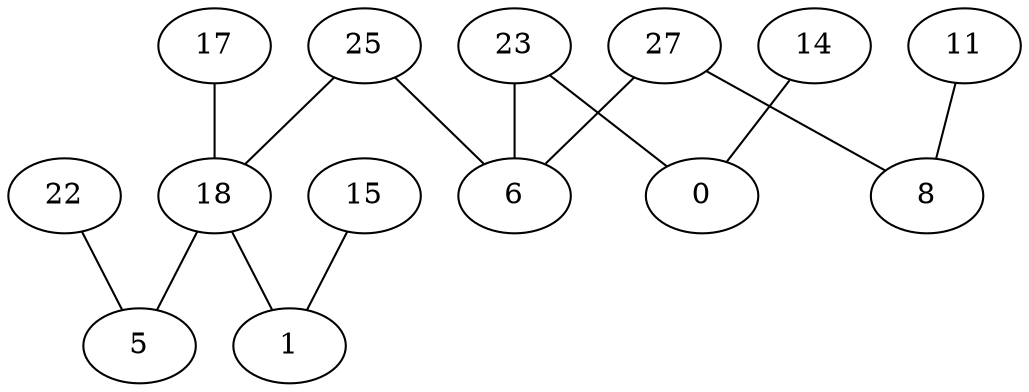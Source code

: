 graph G{
22--5;
11--8;
23--6;
23--0;
25--18;
25--6;
14--0;
15--1;
27--6;
27--8;
17--18;
18--1;
18--5;
}